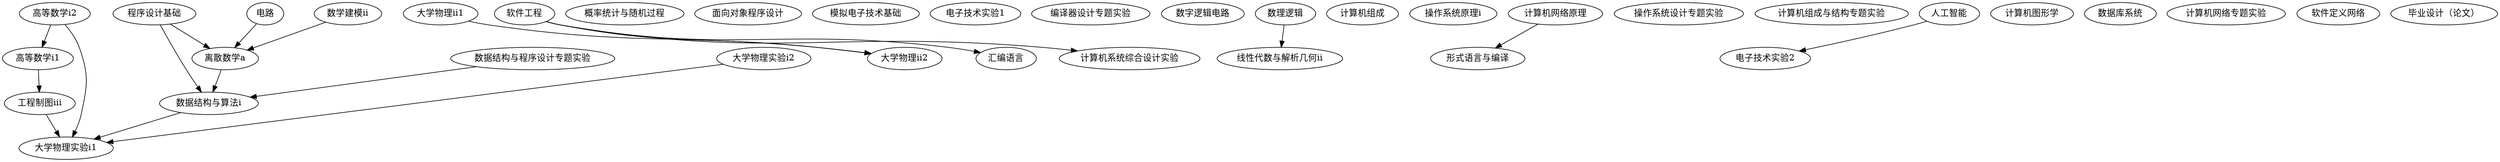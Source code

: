 strict digraph "" {
	高等数学i1 -> 工程制图iii	[weight=0.555255577734024];
	大学物理ii1 -> 大学物理ii2	[weight=0.807390282157563];
	高等数学i2 -> 高等数学i1	[weight=0.569649655959405];
	高等数学i2 -> 大学物理实验i1	[weight=-0.188344213123065];
	程序设计基础 -> 数据结构与算法i	[weight=0.232497799527223];
	程序设计基础 -> 离散数学a	[weight=0.320374407125108];
	工程制图iii -> 大学物理实验i1	[weight=0.504108355191125];
	电路 -> 离散数学a	[weight=0.597331211385158];
	概率统计与随机过程;
	数据结构与算法i -> 大学物理实验i1	[weight=0.359468069378881];
	离散数学a -> 数据结构与算法i	[weight=0.408214028241639];
	大学物理实验i2 -> 大学物理实验i1	[weight=0.423880979453896];
	数据结构与程序设计专题实验 -> 数据结构与算法i	[weight=0.541117647257788];
	面向对象程序设计;
	模拟电子技术基础;
	电子技术实验1;
	编译器设计专题实验;
	数字逻辑电路;
	数学建模ii -> 离散数学a	[weight=-0.694784894640598];
	数理逻辑 -> 线性代数与解析几何ii	[weight=-0.212356528874906];
	计算机组成;
	操作系统原理i;
	计算机网络原理 -> 形式语言与编译	[weight=0.743819829911147];
	操作系统设计专题实验;
	计算机组成与结构专题实验;
	人工智能 -> 电子技术实验2	[weight=0.805838668492362];
	计算机图形学;
	数据库系统;
	计算机网络专题实验;
	软件工程 -> 大学物理ii2	[weight=0.122484656094811];
	软件工程 -> 汇编语言	[weight=0.28995211571637];
	软件工程 -> 计算机系统综合设计实验	[weight=0.269941434909121];
	软件定义网络;
	毕业设计（论文）;
}
